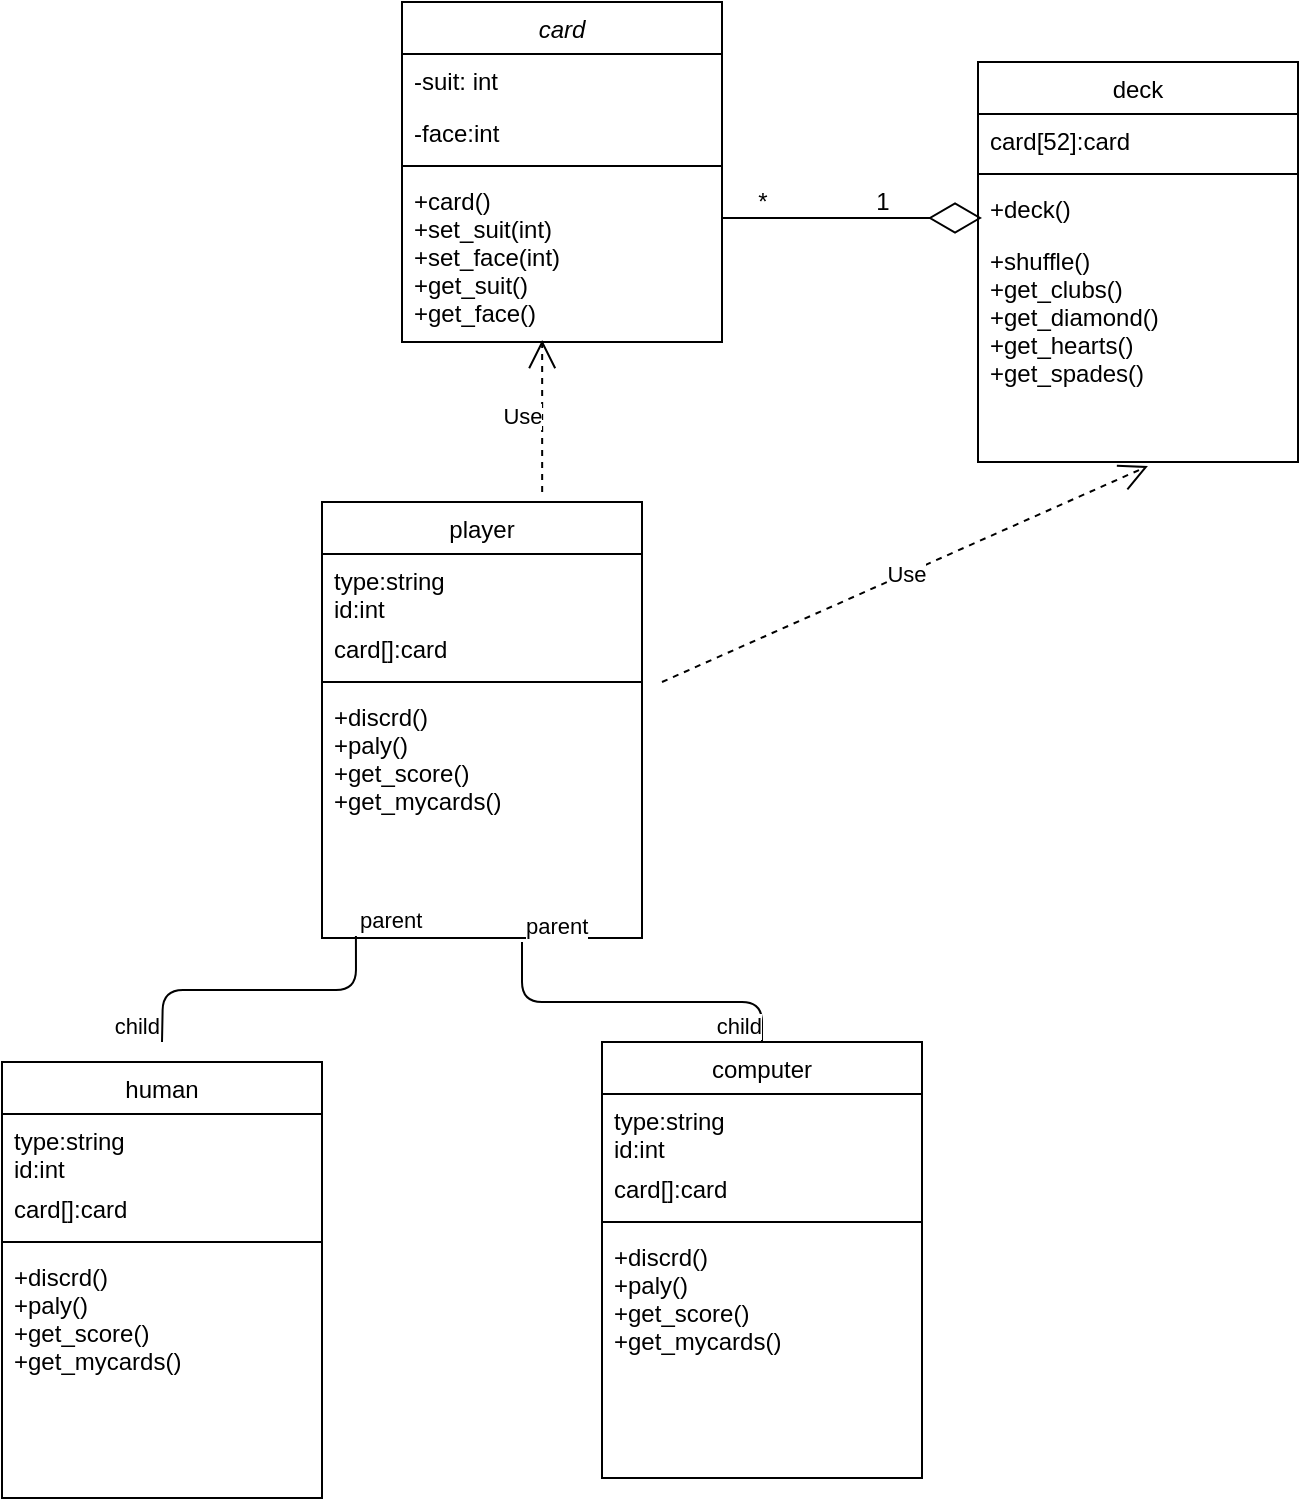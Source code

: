 <mxfile version="14.5.8" type="github">
  <diagram id="C5RBs43oDa-KdzZeNtuy" name="Page-1">
    <mxGraphModel dx="827" dy="562" grid="1" gridSize="10" guides="1" tooltips="1" connect="1" arrows="1" fold="1" page="1" pageScale="1" pageWidth="827" pageHeight="1169" math="0" shadow="0">
      <root>
        <mxCell id="WIyWlLk6GJQsqaUBKTNV-0" />
        <mxCell id="WIyWlLk6GJQsqaUBKTNV-1" parent="WIyWlLk6GJQsqaUBKTNV-0" />
        <mxCell id="zkfFHV4jXpPFQw0GAbJ--0" value="card" style="swimlane;fontStyle=2;align=center;verticalAlign=top;childLayout=stackLayout;horizontal=1;startSize=26;horizontalStack=0;resizeParent=1;resizeLast=0;collapsible=1;marginBottom=0;rounded=0;shadow=0;strokeWidth=1;" parent="WIyWlLk6GJQsqaUBKTNV-1" vertex="1">
          <mxGeometry x="220" y="90" width="160" height="170" as="geometry">
            <mxRectangle x="230" y="140" width="160" height="26" as="alternateBounds" />
          </mxGeometry>
        </mxCell>
        <mxCell id="zkfFHV4jXpPFQw0GAbJ--1" value="-suit: int" style="text;align=left;verticalAlign=top;spacingLeft=4;spacingRight=4;overflow=hidden;rotatable=0;points=[[0,0.5],[1,0.5]];portConstraint=eastwest;" parent="zkfFHV4jXpPFQw0GAbJ--0" vertex="1">
          <mxGeometry y="26" width="160" height="26" as="geometry" />
        </mxCell>
        <mxCell id="zkfFHV4jXpPFQw0GAbJ--2" value="-face:int" style="text;align=left;verticalAlign=top;spacingLeft=4;spacingRight=4;overflow=hidden;rotatable=0;points=[[0,0.5],[1,0.5]];portConstraint=eastwest;rounded=0;shadow=0;html=0;" parent="zkfFHV4jXpPFQw0GAbJ--0" vertex="1">
          <mxGeometry y="52" width="160" height="26" as="geometry" />
        </mxCell>
        <mxCell id="zkfFHV4jXpPFQw0GAbJ--4" value="" style="line;html=1;strokeWidth=1;align=left;verticalAlign=middle;spacingTop=-1;spacingLeft=3;spacingRight=3;rotatable=0;labelPosition=right;points=[];portConstraint=eastwest;" parent="zkfFHV4jXpPFQw0GAbJ--0" vertex="1">
          <mxGeometry y="78" width="160" height="8" as="geometry" />
        </mxCell>
        <mxCell id="zkfFHV4jXpPFQw0GAbJ--5" value="+card()&#xa;+set_suit(int)&#xa;+set_face(int)&#xa;+get_suit()&#xa;+get_face()" style="text;align=left;verticalAlign=top;spacingLeft=4;spacingRight=4;overflow=hidden;rotatable=0;points=[[0,0.5],[1,0.5]];portConstraint=eastwest;" parent="zkfFHV4jXpPFQw0GAbJ--0" vertex="1">
          <mxGeometry y="86" width="160" height="84" as="geometry" />
        </mxCell>
        <mxCell id="zkfFHV4jXpPFQw0GAbJ--6" value="player" style="swimlane;fontStyle=0;align=center;verticalAlign=top;childLayout=stackLayout;horizontal=1;startSize=26;horizontalStack=0;resizeParent=1;resizeLast=0;collapsible=1;marginBottom=0;rounded=0;shadow=0;strokeWidth=1;" parent="WIyWlLk6GJQsqaUBKTNV-1" vertex="1">
          <mxGeometry x="180" y="340" width="160" height="218" as="geometry">
            <mxRectangle x="130" y="380" width="160" height="26" as="alternateBounds" />
          </mxGeometry>
        </mxCell>
        <mxCell id="zkfFHV4jXpPFQw0GAbJ--7" value="type:string&#xa;id:int" style="text;align=left;verticalAlign=top;spacingLeft=4;spacingRight=4;overflow=hidden;rotatable=0;points=[[0,0.5],[1,0.5]];portConstraint=eastwest;" parent="zkfFHV4jXpPFQw0GAbJ--6" vertex="1">
          <mxGeometry y="26" width="160" height="34" as="geometry" />
        </mxCell>
        <mxCell id="zkfFHV4jXpPFQw0GAbJ--8" value="card[]:card" style="text;align=left;verticalAlign=top;spacingLeft=4;spacingRight=4;overflow=hidden;rotatable=0;points=[[0,0.5],[1,0.5]];portConstraint=eastwest;rounded=0;shadow=0;html=0;" parent="zkfFHV4jXpPFQw0GAbJ--6" vertex="1">
          <mxGeometry y="60" width="160" height="26" as="geometry" />
        </mxCell>
        <mxCell id="zkfFHV4jXpPFQw0GAbJ--9" value="" style="line;html=1;strokeWidth=1;align=left;verticalAlign=middle;spacingTop=-1;spacingLeft=3;spacingRight=3;rotatable=0;labelPosition=right;points=[];portConstraint=eastwest;" parent="zkfFHV4jXpPFQw0GAbJ--6" vertex="1">
          <mxGeometry y="86" width="160" height="8" as="geometry" />
        </mxCell>
        <mxCell id="zkfFHV4jXpPFQw0GAbJ--11" value="+discrd()&#xa;+paly()&#xa;+get_score()&#xa;+get_mycards()" style="text;align=left;verticalAlign=top;spacingLeft=4;spacingRight=4;overflow=hidden;rotatable=0;points=[[0,0.5],[1,0.5]];portConstraint=eastwest;" parent="zkfFHV4jXpPFQw0GAbJ--6" vertex="1">
          <mxGeometry y="94" width="160" height="124" as="geometry" />
        </mxCell>
        <mxCell id="zpzxTr0UYrbEm7lKHPKa-22" value="" style="endArrow=none;html=1;edgeStyle=orthogonalEdgeStyle;exitX=0.106;exitY=0.992;exitDx=0;exitDy=0;exitPerimeter=0;" edge="1" parent="zkfFHV4jXpPFQw0GAbJ--6" source="zkfFHV4jXpPFQw0GAbJ--11">
          <mxGeometry relative="1" as="geometry">
            <mxPoint x="-90" y="270" as="sourcePoint" />
            <mxPoint x="-80" y="270" as="targetPoint" />
          </mxGeometry>
        </mxCell>
        <mxCell id="zpzxTr0UYrbEm7lKHPKa-23" value="parent" style="edgeLabel;resizable=0;html=1;align=left;verticalAlign=bottom;" connectable="0" vertex="1" parent="zpzxTr0UYrbEm7lKHPKa-22">
          <mxGeometry x="-1" relative="1" as="geometry" />
        </mxCell>
        <mxCell id="zpzxTr0UYrbEm7lKHPKa-24" value="child" style="edgeLabel;resizable=0;html=1;align=right;verticalAlign=bottom;" connectable="0" vertex="1" parent="zpzxTr0UYrbEm7lKHPKa-22">
          <mxGeometry x="1" relative="1" as="geometry" />
        </mxCell>
        <mxCell id="zpzxTr0UYrbEm7lKHPKa-26" value="" style="endArrow=none;html=1;edgeStyle=orthogonalEdgeStyle;entryX=0.5;entryY=0;entryDx=0;entryDy=0;" edge="1" parent="zkfFHV4jXpPFQw0GAbJ--6" target="zpzxTr0UYrbEm7lKHPKa-6">
          <mxGeometry relative="1" as="geometry">
            <mxPoint x="100" y="220" as="sourcePoint" />
            <mxPoint x="260" y="220" as="targetPoint" />
            <Array as="points">
              <mxPoint x="100" y="250" />
              <mxPoint x="220" y="250" />
            </Array>
          </mxGeometry>
        </mxCell>
        <mxCell id="zpzxTr0UYrbEm7lKHPKa-27" value="parent" style="edgeLabel;resizable=0;html=1;align=left;verticalAlign=bottom;" connectable="0" vertex="1" parent="zpzxTr0UYrbEm7lKHPKa-26">
          <mxGeometry x="-1" relative="1" as="geometry" />
        </mxCell>
        <mxCell id="zpzxTr0UYrbEm7lKHPKa-28" value="child" style="edgeLabel;resizable=0;html=1;align=right;verticalAlign=bottom;" connectable="0" vertex="1" parent="zpzxTr0UYrbEm7lKHPKa-26">
          <mxGeometry x="1" relative="1" as="geometry" />
        </mxCell>
        <mxCell id="zkfFHV4jXpPFQw0GAbJ--17" value="deck" style="swimlane;fontStyle=0;align=center;verticalAlign=top;childLayout=stackLayout;horizontal=1;startSize=26;horizontalStack=0;resizeParent=1;resizeLast=0;collapsible=1;marginBottom=0;rounded=0;shadow=0;strokeWidth=1;" parent="WIyWlLk6GJQsqaUBKTNV-1" vertex="1">
          <mxGeometry x="508" y="120" width="160" height="200" as="geometry">
            <mxRectangle x="550" y="140" width="160" height="26" as="alternateBounds" />
          </mxGeometry>
        </mxCell>
        <mxCell id="zkfFHV4jXpPFQw0GAbJ--18" value="card[52]:card" style="text;align=left;verticalAlign=top;spacingLeft=4;spacingRight=4;overflow=hidden;rotatable=0;points=[[0,0.5],[1,0.5]];portConstraint=eastwest;" parent="zkfFHV4jXpPFQw0GAbJ--17" vertex="1">
          <mxGeometry y="26" width="160" height="26" as="geometry" />
        </mxCell>
        <mxCell id="zkfFHV4jXpPFQw0GAbJ--23" value="" style="line;html=1;strokeWidth=1;align=left;verticalAlign=middle;spacingTop=-1;spacingLeft=3;spacingRight=3;rotatable=0;labelPosition=right;points=[];portConstraint=eastwest;" parent="zkfFHV4jXpPFQw0GAbJ--17" vertex="1">
          <mxGeometry y="52" width="160" height="8" as="geometry" />
        </mxCell>
        <mxCell id="zkfFHV4jXpPFQw0GAbJ--24" value="+deck()" style="text;align=left;verticalAlign=top;spacingLeft=4;spacingRight=4;overflow=hidden;rotatable=0;points=[[0,0.5],[1,0.5]];portConstraint=eastwest;" parent="zkfFHV4jXpPFQw0GAbJ--17" vertex="1">
          <mxGeometry y="60" width="160" height="26" as="geometry" />
        </mxCell>
        <mxCell id="zkfFHV4jXpPFQw0GAbJ--25" value="+shuffle()&#xa;+get_clubs()&#xa;+get_diamond()&#xa;+get_hearts()&#xa;+get_spades()" style="text;align=left;verticalAlign=top;spacingLeft=4;spacingRight=4;overflow=hidden;rotatable=0;points=[[0,0.5],[1,0.5]];portConstraint=eastwest;" parent="zkfFHV4jXpPFQw0GAbJ--17" vertex="1">
          <mxGeometry y="86" width="160" height="114" as="geometry" />
        </mxCell>
        <mxCell id="zpzxTr0UYrbEm7lKHPKa-3" value="" style="endArrow=diamondThin;endFill=0;endSize=24;html=1;" edge="1" parent="WIyWlLk6GJQsqaUBKTNV-1">
          <mxGeometry width="160" relative="1" as="geometry">
            <mxPoint x="380" y="198" as="sourcePoint" />
            <mxPoint x="510" y="198" as="targetPoint" />
          </mxGeometry>
        </mxCell>
        <mxCell id="zpzxTr0UYrbEm7lKHPKa-4" value="*" style="text;html=1;resizable=0;autosize=1;align=center;verticalAlign=middle;points=[];fillColor=none;strokeColor=none;rounded=0;" vertex="1" parent="WIyWlLk6GJQsqaUBKTNV-1">
          <mxGeometry x="390" y="180" width="20" height="20" as="geometry" />
        </mxCell>
        <mxCell id="zpzxTr0UYrbEm7lKHPKa-5" value="1" style="text;html=1;resizable=0;autosize=1;align=center;verticalAlign=middle;points=[];fillColor=none;strokeColor=none;rounded=0;" vertex="1" parent="WIyWlLk6GJQsqaUBKTNV-1">
          <mxGeometry x="450" y="180" width="20" height="20" as="geometry" />
        </mxCell>
        <mxCell id="zpzxTr0UYrbEm7lKHPKa-6" value="computer" style="swimlane;fontStyle=0;align=center;verticalAlign=top;childLayout=stackLayout;horizontal=1;startSize=26;horizontalStack=0;resizeParent=1;resizeLast=0;collapsible=1;marginBottom=0;rounded=0;shadow=0;strokeWidth=1;" vertex="1" parent="WIyWlLk6GJQsqaUBKTNV-1">
          <mxGeometry x="320" y="610" width="160" height="218" as="geometry">
            <mxRectangle x="130" y="380" width="160" height="26" as="alternateBounds" />
          </mxGeometry>
        </mxCell>
        <mxCell id="zpzxTr0UYrbEm7lKHPKa-7" value="type:string&#xa;id:int" style="text;align=left;verticalAlign=top;spacingLeft=4;spacingRight=4;overflow=hidden;rotatable=0;points=[[0,0.5],[1,0.5]];portConstraint=eastwest;" vertex="1" parent="zpzxTr0UYrbEm7lKHPKa-6">
          <mxGeometry y="26" width="160" height="34" as="geometry" />
        </mxCell>
        <mxCell id="zpzxTr0UYrbEm7lKHPKa-8" value="card[]:card" style="text;align=left;verticalAlign=top;spacingLeft=4;spacingRight=4;overflow=hidden;rotatable=0;points=[[0,0.5],[1,0.5]];portConstraint=eastwest;rounded=0;shadow=0;html=0;" vertex="1" parent="zpzxTr0UYrbEm7lKHPKa-6">
          <mxGeometry y="60" width="160" height="26" as="geometry" />
        </mxCell>
        <mxCell id="zpzxTr0UYrbEm7lKHPKa-9" value="" style="line;html=1;strokeWidth=1;align=left;verticalAlign=middle;spacingTop=-1;spacingLeft=3;spacingRight=3;rotatable=0;labelPosition=right;points=[];portConstraint=eastwest;" vertex="1" parent="zpzxTr0UYrbEm7lKHPKa-6">
          <mxGeometry y="86" width="160" height="8" as="geometry" />
        </mxCell>
        <mxCell id="zpzxTr0UYrbEm7lKHPKa-10" value="+discrd()&#xa;+paly()&#xa;+get_score()&#xa;+get_mycards()" style="text;align=left;verticalAlign=top;spacingLeft=4;spacingRight=4;overflow=hidden;rotatable=0;points=[[0,0.5],[1,0.5]];portConstraint=eastwest;" vertex="1" parent="zpzxTr0UYrbEm7lKHPKa-6">
          <mxGeometry y="94" width="160" height="124" as="geometry" />
        </mxCell>
        <mxCell id="zpzxTr0UYrbEm7lKHPKa-11" value="human" style="swimlane;fontStyle=0;align=center;verticalAlign=top;childLayout=stackLayout;horizontal=1;startSize=26;horizontalStack=0;resizeParent=1;resizeLast=0;collapsible=1;marginBottom=0;rounded=0;shadow=0;strokeWidth=1;" vertex="1" parent="WIyWlLk6GJQsqaUBKTNV-1">
          <mxGeometry x="20" y="620" width="160" height="218" as="geometry">
            <mxRectangle x="130" y="380" width="160" height="26" as="alternateBounds" />
          </mxGeometry>
        </mxCell>
        <mxCell id="zpzxTr0UYrbEm7lKHPKa-12" value="type:string&#xa;id:int" style="text;align=left;verticalAlign=top;spacingLeft=4;spacingRight=4;overflow=hidden;rotatable=0;points=[[0,0.5],[1,0.5]];portConstraint=eastwest;" vertex="1" parent="zpzxTr0UYrbEm7lKHPKa-11">
          <mxGeometry y="26" width="160" height="34" as="geometry" />
        </mxCell>
        <mxCell id="zpzxTr0UYrbEm7lKHPKa-13" value="card[]:card" style="text;align=left;verticalAlign=top;spacingLeft=4;spacingRight=4;overflow=hidden;rotatable=0;points=[[0,0.5],[1,0.5]];portConstraint=eastwest;rounded=0;shadow=0;html=0;" vertex="1" parent="zpzxTr0UYrbEm7lKHPKa-11">
          <mxGeometry y="60" width="160" height="26" as="geometry" />
        </mxCell>
        <mxCell id="zpzxTr0UYrbEm7lKHPKa-14" value="" style="line;html=1;strokeWidth=1;align=left;verticalAlign=middle;spacingTop=-1;spacingLeft=3;spacingRight=3;rotatable=0;labelPosition=right;points=[];portConstraint=eastwest;" vertex="1" parent="zpzxTr0UYrbEm7lKHPKa-11">
          <mxGeometry y="86" width="160" height="8" as="geometry" />
        </mxCell>
        <mxCell id="zpzxTr0UYrbEm7lKHPKa-15" value="+discrd()&#xa;+paly()&#xa;+get_score()&#xa;+get_mycards()" style="text;align=left;verticalAlign=top;spacingLeft=4;spacingRight=4;overflow=hidden;rotatable=0;points=[[0,0.5],[1,0.5]];portConstraint=eastwest;" vertex="1" parent="zpzxTr0UYrbEm7lKHPKa-11">
          <mxGeometry y="94" width="160" height="124" as="geometry" />
        </mxCell>
        <mxCell id="zpzxTr0UYrbEm7lKHPKa-20" value="Use" style="endArrow=open;endSize=12;dashed=1;html=1;entryX=0.438;entryY=0.988;entryDx=0;entryDy=0;entryPerimeter=0;exitX=0.688;exitY=-0.023;exitDx=0;exitDy=0;exitPerimeter=0;" edge="1" parent="WIyWlLk6GJQsqaUBKTNV-1" source="zkfFHV4jXpPFQw0GAbJ--6" target="zkfFHV4jXpPFQw0GAbJ--5">
          <mxGeometry y="10" width="160" relative="1" as="geometry">
            <mxPoint x="290" y="320" as="sourcePoint" />
            <mxPoint x="360" y="290" as="targetPoint" />
            <mxPoint as="offset" />
          </mxGeometry>
        </mxCell>
        <mxCell id="zpzxTr0UYrbEm7lKHPKa-21" value="Use" style="endArrow=open;endSize=12;dashed=1;html=1;entryX=0.531;entryY=1.018;entryDx=0;entryDy=0;entryPerimeter=0;" edge="1" parent="WIyWlLk6GJQsqaUBKTNV-1" target="zkfFHV4jXpPFQw0GAbJ--25">
          <mxGeometry width="160" relative="1" as="geometry">
            <mxPoint x="350" y="430" as="sourcePoint" />
            <mxPoint x="650" y="400" as="targetPoint" />
          </mxGeometry>
        </mxCell>
      </root>
    </mxGraphModel>
  </diagram>
</mxfile>

